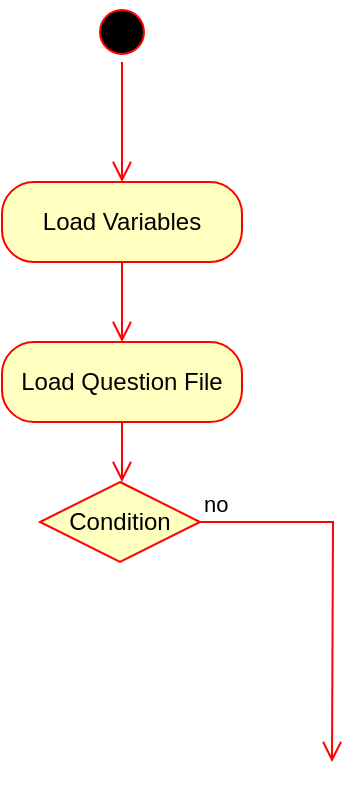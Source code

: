 <mxfile version="22.1.17" type="github">
  <diagram name="Page-1" id="bHBYUuS_1wNKQq4gKL0O">
    <mxGraphModel dx="1050" dy="538" grid="1" gridSize="10" guides="1" tooltips="1" connect="1" arrows="1" fold="1" page="1" pageScale="1" pageWidth="827" pageHeight="1169" math="0" shadow="0">
      <root>
        <mxCell id="0" />
        <mxCell id="1" parent="0" />
        <mxCell id="vBl7tX9VGNm2oZG5aJBP-1" value="Load Variables" style="rounded=1;whiteSpace=wrap;html=1;arcSize=40;fontColor=#000000;fillColor=#ffffc0;strokeColor=#ff0000;" vertex="1" parent="1">
          <mxGeometry x="315" y="90" width="120" height="40" as="geometry" />
        </mxCell>
        <mxCell id="vBl7tX9VGNm2oZG5aJBP-2" value="" style="edgeStyle=orthogonalEdgeStyle;html=1;verticalAlign=bottom;endArrow=open;endSize=8;strokeColor=#ff0000;rounded=0;" edge="1" source="vBl7tX9VGNm2oZG5aJBP-1" parent="1">
          <mxGeometry relative="1" as="geometry">
            <mxPoint x="375" y="170" as="targetPoint" />
          </mxGeometry>
        </mxCell>
        <mxCell id="vBl7tX9VGNm2oZG5aJBP-5" value="" style="ellipse;html=1;shape=startState;fillColor=#000000;strokeColor=#ff0000;" vertex="1" parent="1">
          <mxGeometry x="360" width="30" height="30" as="geometry" />
        </mxCell>
        <mxCell id="vBl7tX9VGNm2oZG5aJBP-6" value="" style="edgeStyle=orthogonalEdgeStyle;html=1;verticalAlign=bottom;endArrow=open;endSize=8;strokeColor=#ff0000;rounded=0;" edge="1" source="vBl7tX9VGNm2oZG5aJBP-5" parent="1">
          <mxGeometry relative="1" as="geometry">
            <mxPoint x="375" y="90" as="targetPoint" />
          </mxGeometry>
        </mxCell>
        <mxCell id="vBl7tX9VGNm2oZG5aJBP-7" value="Load Question File" style="rounded=1;whiteSpace=wrap;html=1;arcSize=40;fontColor=#000000;fillColor=#ffffc0;strokeColor=#ff0000;" vertex="1" parent="1">
          <mxGeometry x="315" y="170" width="120" height="40" as="geometry" />
        </mxCell>
        <mxCell id="vBl7tX9VGNm2oZG5aJBP-8" value="" style="edgeStyle=orthogonalEdgeStyle;html=1;verticalAlign=bottom;endArrow=open;endSize=8;strokeColor=#ff0000;rounded=0;" edge="1" source="vBl7tX9VGNm2oZG5aJBP-7" parent="1">
          <mxGeometry relative="1" as="geometry">
            <mxPoint x="375" y="240" as="targetPoint" />
          </mxGeometry>
        </mxCell>
        <mxCell id="vBl7tX9VGNm2oZG5aJBP-14" value="Condition" style="rhombus;whiteSpace=wrap;html=1;fontColor=#000000;fillColor=#ffffc0;strokeColor=#ff0000;" vertex="1" parent="1">
          <mxGeometry x="334" y="240" width="80" height="40" as="geometry" />
        </mxCell>
        <mxCell id="vBl7tX9VGNm2oZG5aJBP-15" value="no" style="edgeStyle=orthogonalEdgeStyle;html=1;align=left;verticalAlign=bottom;endArrow=open;endSize=8;strokeColor=#ff0000;rounded=0;" edge="1" source="vBl7tX9VGNm2oZG5aJBP-14" parent="1">
          <mxGeometry x="-1" relative="1" as="geometry">
            <mxPoint x="480" y="380" as="targetPoint" />
          </mxGeometry>
        </mxCell>
      </root>
    </mxGraphModel>
  </diagram>
</mxfile>
